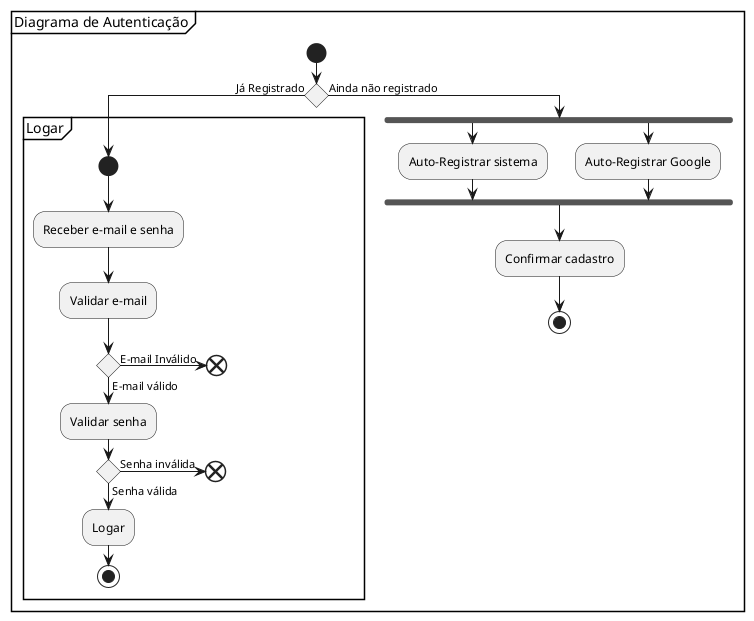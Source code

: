 @startuml

partition "Diagrama de Autenticação" {
    start
        if () then (Já Registrado)
           
            partition Logar {
                start
                    :Receber e-mail e senha;
                    :Validar e-mail;

                    if () then (E-mail válido)
                        :Validar senha;
                    if () then (Senha válida) 
                        :Logar;
                        stop
                    else (Senha inválida)
                        end
                    endif
                    else (E-mail Inválido)
                        end
                    endif
            }

        else (Ainda não registrado)
            fork
                :Auto-Registrar sistema;
            fork again
                :Auto-Registrar Google;
            end fork
            :Confirmar cadastro;
            stop
        endif
}
@enduml